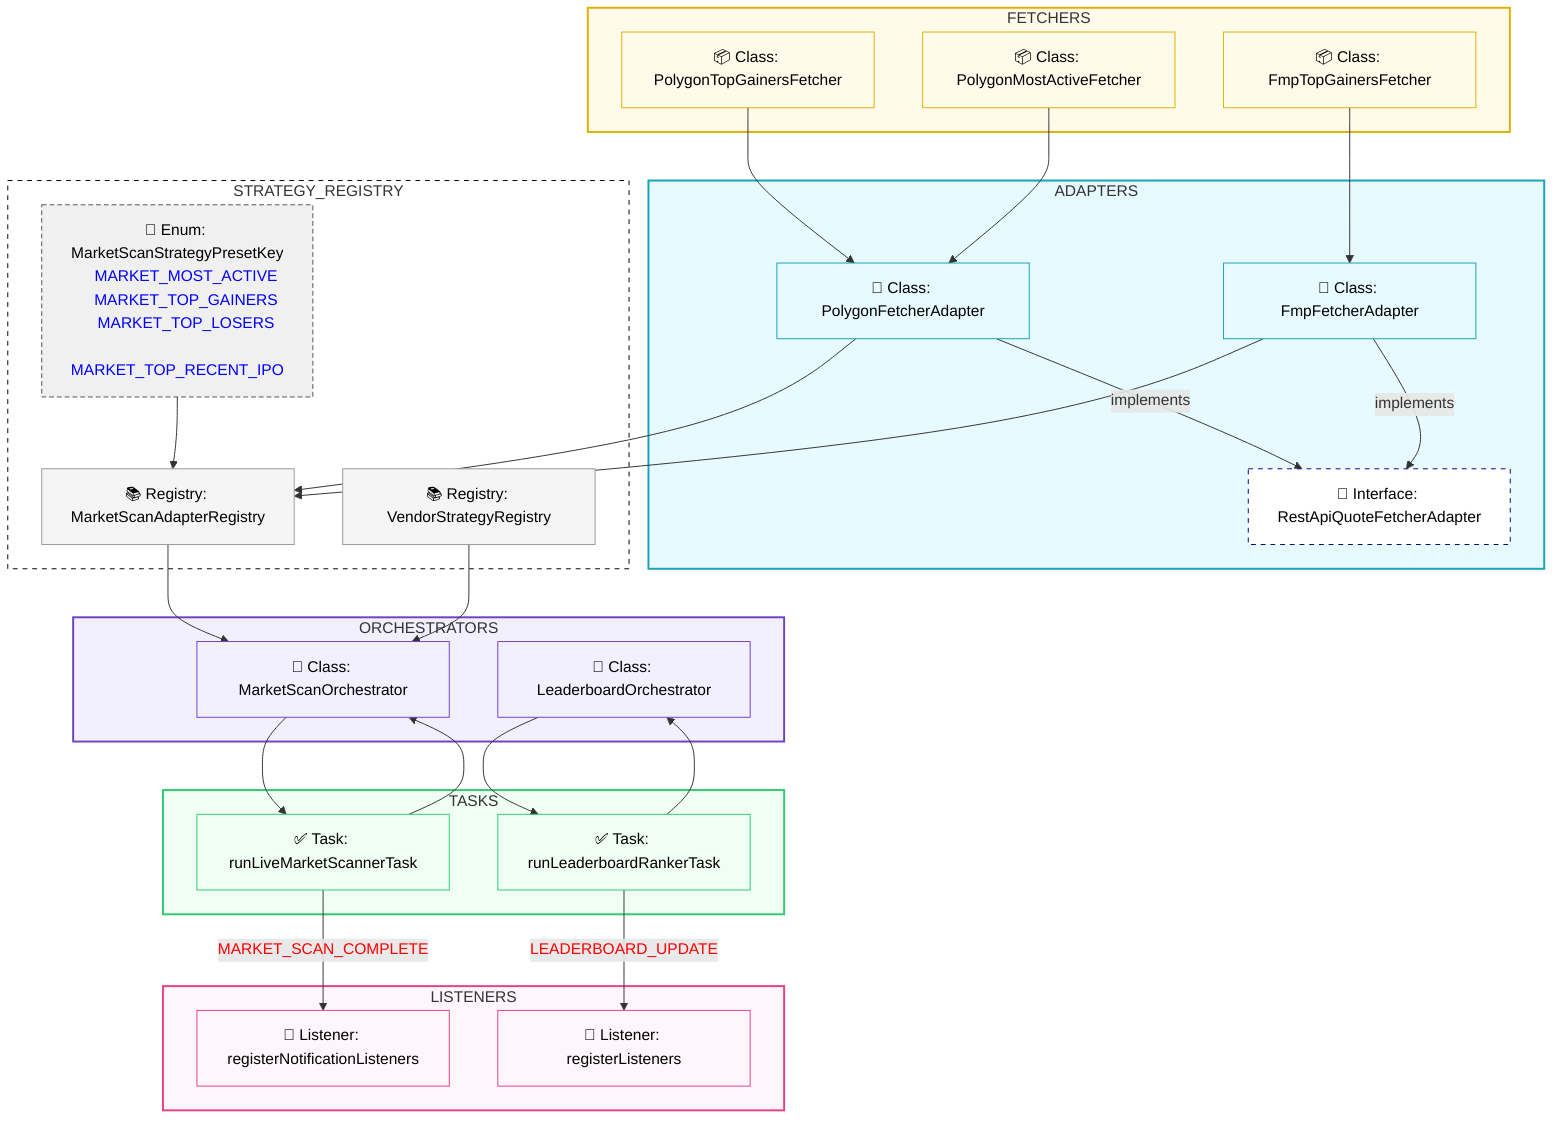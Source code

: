 flowchart TD

  %% === FETCHERS CLUSTER ===
  subgraph FETCHERS
    direction TB
    style FETCHERS fill:#fffbea,stroke:#e1b000,stroke-width:2px;
    F1["📦 Class: PolygonTopGainersFetcher"]
    F2["📦 Class: PolygonMostActiveFetcher"]
    F3["📦 Class: FmpTopGainersFetcher"]
  end

  %% === ADAPTERS CLUSTER ===
  subgraph ADAPTERS
    direction TB
    style ADAPTERS fill:#e7faff,stroke:#17a2b8,stroke-width:2px;
    A1["🔌 Class: PolygonFetcherAdapter"]
    A2["🔌 Class: FmpFetcherAdapter"]
    AI["🧩 Interface: RestApiQuoteFetcherAdapter"]
  end

  %% === STRATEGY REGISTRY CLUSTER ===
  subgraph STRATEGY_REGISTRY
    direction TB
    style STRATEGY_REGISTRY fill:white,stroke:black,stroke-dasharray: 5 5;
    R1["📚 Registry: MarketScanAdapterRegistry"]
    R2["📚 Registry: VendorStrategyRegistry"]
    PK["🔑 Enum: MarketScanStrategyPresetKey
    <font color='blue'>MARKET_MOST_ACTIVE</font>
    <font color='blue'>MARKET_TOP_GAINERS</font>
    <font color='blue'>MARKET_TOP_LOSERS</font>
    <font color='blue'>MARKET_TOP_RECENT_IPO</font>"]

  end

  %% === ORCHESTRATORS CLUSTER ===
  subgraph ORCHESTRATORS
    direction TB
    style ORCHESTRATORS fill:#f2f0ff,stroke:#6f42c1,stroke-width:2px;
    O1["🧠 Class: MarketScanOrchestrator"]
    O2["🧠 Class: LeaderboardOrchestrator"]
  end

  %% === TASKS CLUSTER ===
  subgraph TASKS
    direction TB
    style TASKS fill:#f0fff4,stroke:#2ecc71,stroke-width:2px;
    T1["✅ Task: runLiveMarketScannerTask"]
    T2["✅ Task: runLeaderboardRankerTask"]
  end

  %% === LISTENERS CLUSTER ===
  subgraph LISTENERS
    direction TB
    style LISTENERS fill:#fef6fb,stroke:#e83e8c,stroke-width:2px;
    L1["🔔 Listener: registerNotificationListeners"]
    L2["🔔 Listener: registerListeners"]
  end

  %% === VENDOR → ADAPTER → REGISTRY → ORCHESTRATOR FLOW ===
  F1 --> A1
  F2 --> A1
  F3 --> A2

  A1 -->|implements| AI
  A2 -->|implements| AI

  A1 --> R1
  A2 --> R1
  PK --> R1

  R1 --> O1
  R2 --> O1

  O1 --> T1
  O2 --> T2
  
  T1 --> O1
  T2 --> O2

  %% === TAGGED EVENT CONNECTORS ===
  T1 -- "<font color='red'>MARKET_SCAN_COMPLETE</font>" --> L1
  T2 -- "<font color='red'>LEADERBOARD_UPDATE</font>" --> L2

  %% === STYLE DEFINITIONS ===
  classDef fetcher-class fill:#fffbea,stroke:#e1b000,color:#000;
  classDef adapter-class fill:#e7faff,stroke:#17a2b8,color:#000;
  classDef registry-class fill:#f5f5f5,stroke:#999,color:#000;
  classDef orchestrator-class fill:#f2f0ff,stroke:#6f42c1,color:#000;
  classDef task-class fill:#f0fff4,stroke:#2ecc71,color:#000;
  classDef listener-class fill:#fef6fb,stroke:#e83e8c,color:#000;
  classDef adapter-interface fill:white,stroke:darkblue,color:#000,stroke-dasharray: 5 5,stroke-width:1px;
  classDef enum-node fill:#f0f0f0,stroke:#555,color:#000,stroke-dasharray: 5 3;


  class F1,F2,F3 fetcher-class
  class A1,A2 adapter-class
  class AI adapter-class
  class R1,R2,PK registry-class
  class O1,O2 orchestrator-class
  class T1,T2 task-class
  class L1,L2 listener-class
  class AI adapter-interface
  class PK enum-node